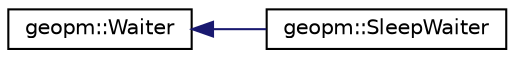 digraph "Graphical Class Hierarchy"
{
 // LATEX_PDF_SIZE
  edge [fontname="Helvetica",fontsize="10",labelfontname="Helvetica",labelfontsize="10"];
  node [fontname="Helvetica",fontsize="10",shape=record];
  rankdir="LR";
  Node0 [label="geopm::Waiter",height=0.2,width=0.4,color="black", fillcolor="white", style="filled",URL="$classgeopm_1_1_waiter.html",tooltip="Class to support a periodic wait loop."];
  Node0 -> Node1 [dir="back",color="midnightblue",fontsize="10",style="solid",fontname="Helvetica"];
  Node1 [label="geopm::SleepWaiter",height=0.2,width=0.4,color="black", fillcolor="white", style="filled",URL="$classgeopm_1_1_sleep_waiter.html",tooltip="Class to support a periodic wait loop based on clock_nanosleep() using CLOCK_REALTIME."];
}
